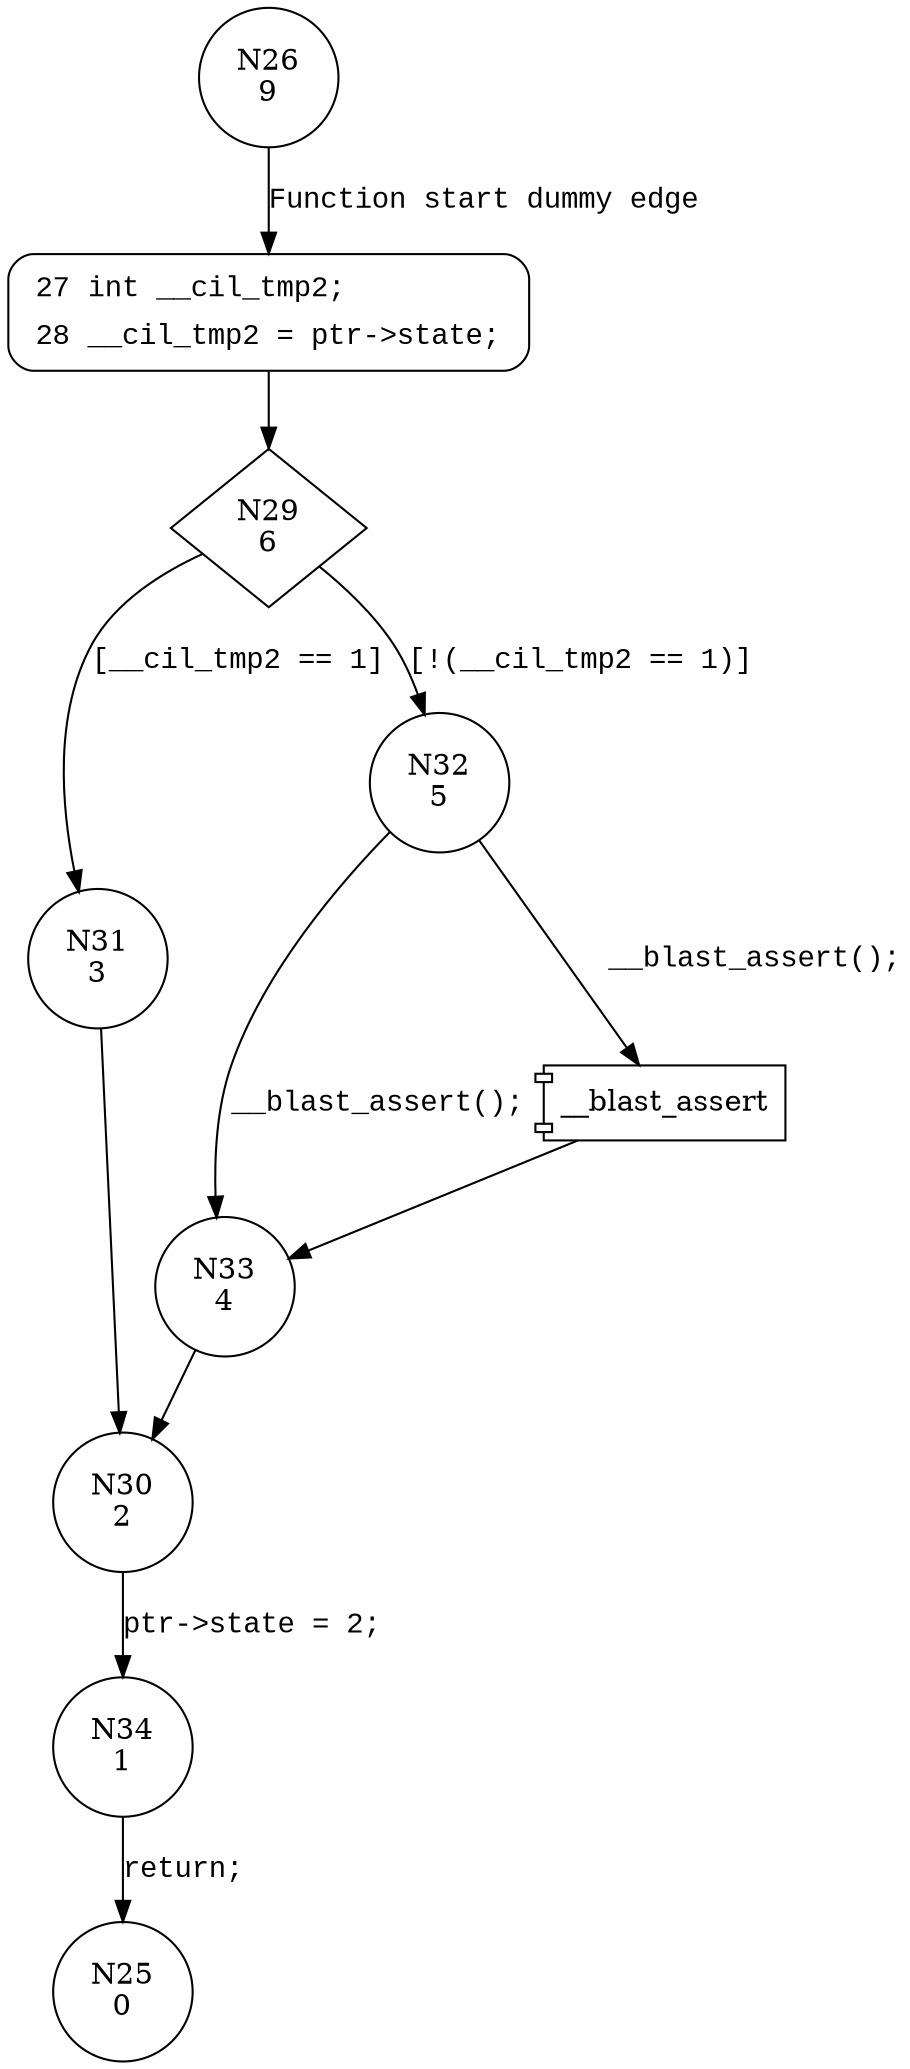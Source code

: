 digraph freePtr {
26 [shape="circle" label="N26\n9"]
27 [shape="circle" label="N27\n8"]
29 [shape="diamond" label="N29\n6"]
31 [shape="circle" label="N31\n3"]
32 [shape="circle" label="N32\n5"]
33 [shape="circle" label="N33\n4"]
30 [shape="circle" label="N30\n2"]
34 [shape="circle" label="N34\n1"]
25 [shape="circle" label="N25\n0"]
27 [style="filled,bold" penwidth="1" fillcolor="white" fontname="Courier New" shape="Mrecord" label=<<table border="0" cellborder="0" cellpadding="3" bgcolor="white"><tr><td align="right">27</td><td align="left">int __cil_tmp2;</td></tr><tr><td align="right">28</td><td align="left">__cil_tmp2 = ptr-&gt;state;</td></tr></table>>]
27 -> 29[label=""]
26 -> 27 [label="Function start dummy edge" fontname="Courier New"]
29 -> 31 [label="[__cil_tmp2 == 1]" fontname="Courier New"]
29 -> 32 [label="[!(__cil_tmp2 == 1)]" fontname="Courier New"]
100001 [shape="component" label="__blast_assert"]
32 -> 100001 [label="__blast_assert();" fontname="Courier New"]
100001 -> 33 [label="" fontname="Courier New"]
32 -> 33 [label="__blast_assert();" fontname="Courier New"]
33 -> 30 [label="" fontname="Courier New"]
30 -> 34 [label="ptr->state = 2;" fontname="Courier New"]
31 -> 30 [label="" fontname="Courier New"]
34 -> 25 [label="return;" fontname="Courier New"]
}